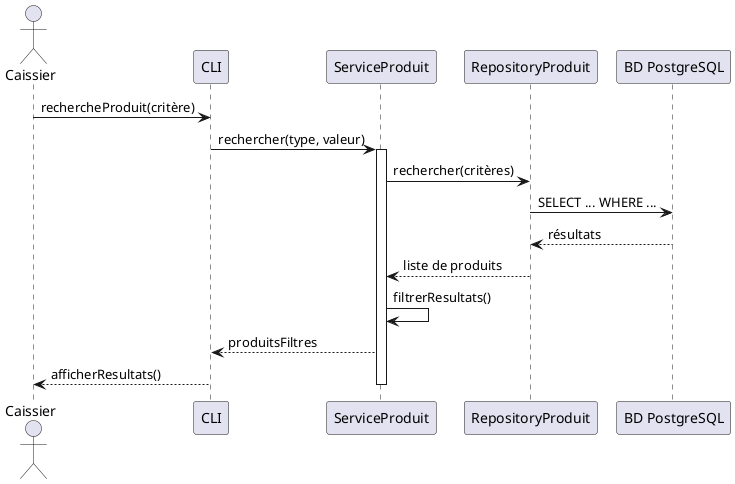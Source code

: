@startuml
actor Caissier
participant "CLI" as UI
participant "ServiceProduit" as Service
participant "RepositoryProduit" as RepoProduit
participant "BD PostgreSQL" as BD

Caissier -> UI: rechercheProduit(critère)
UI -> Service: rechercher(type, valeur)
activate Service
Service -> RepoProduit: rechercher(critères)
RepoProduit -> BD: SELECT ... WHERE ...
BD --> RepoProduit: résultats
RepoProduit --> Service: liste de produits
Service -> Service: filtrerResultats()
Service --> UI: produitsFiltres
UI --> Caissier: afficherResultats()
deactivate Service
@enduml 